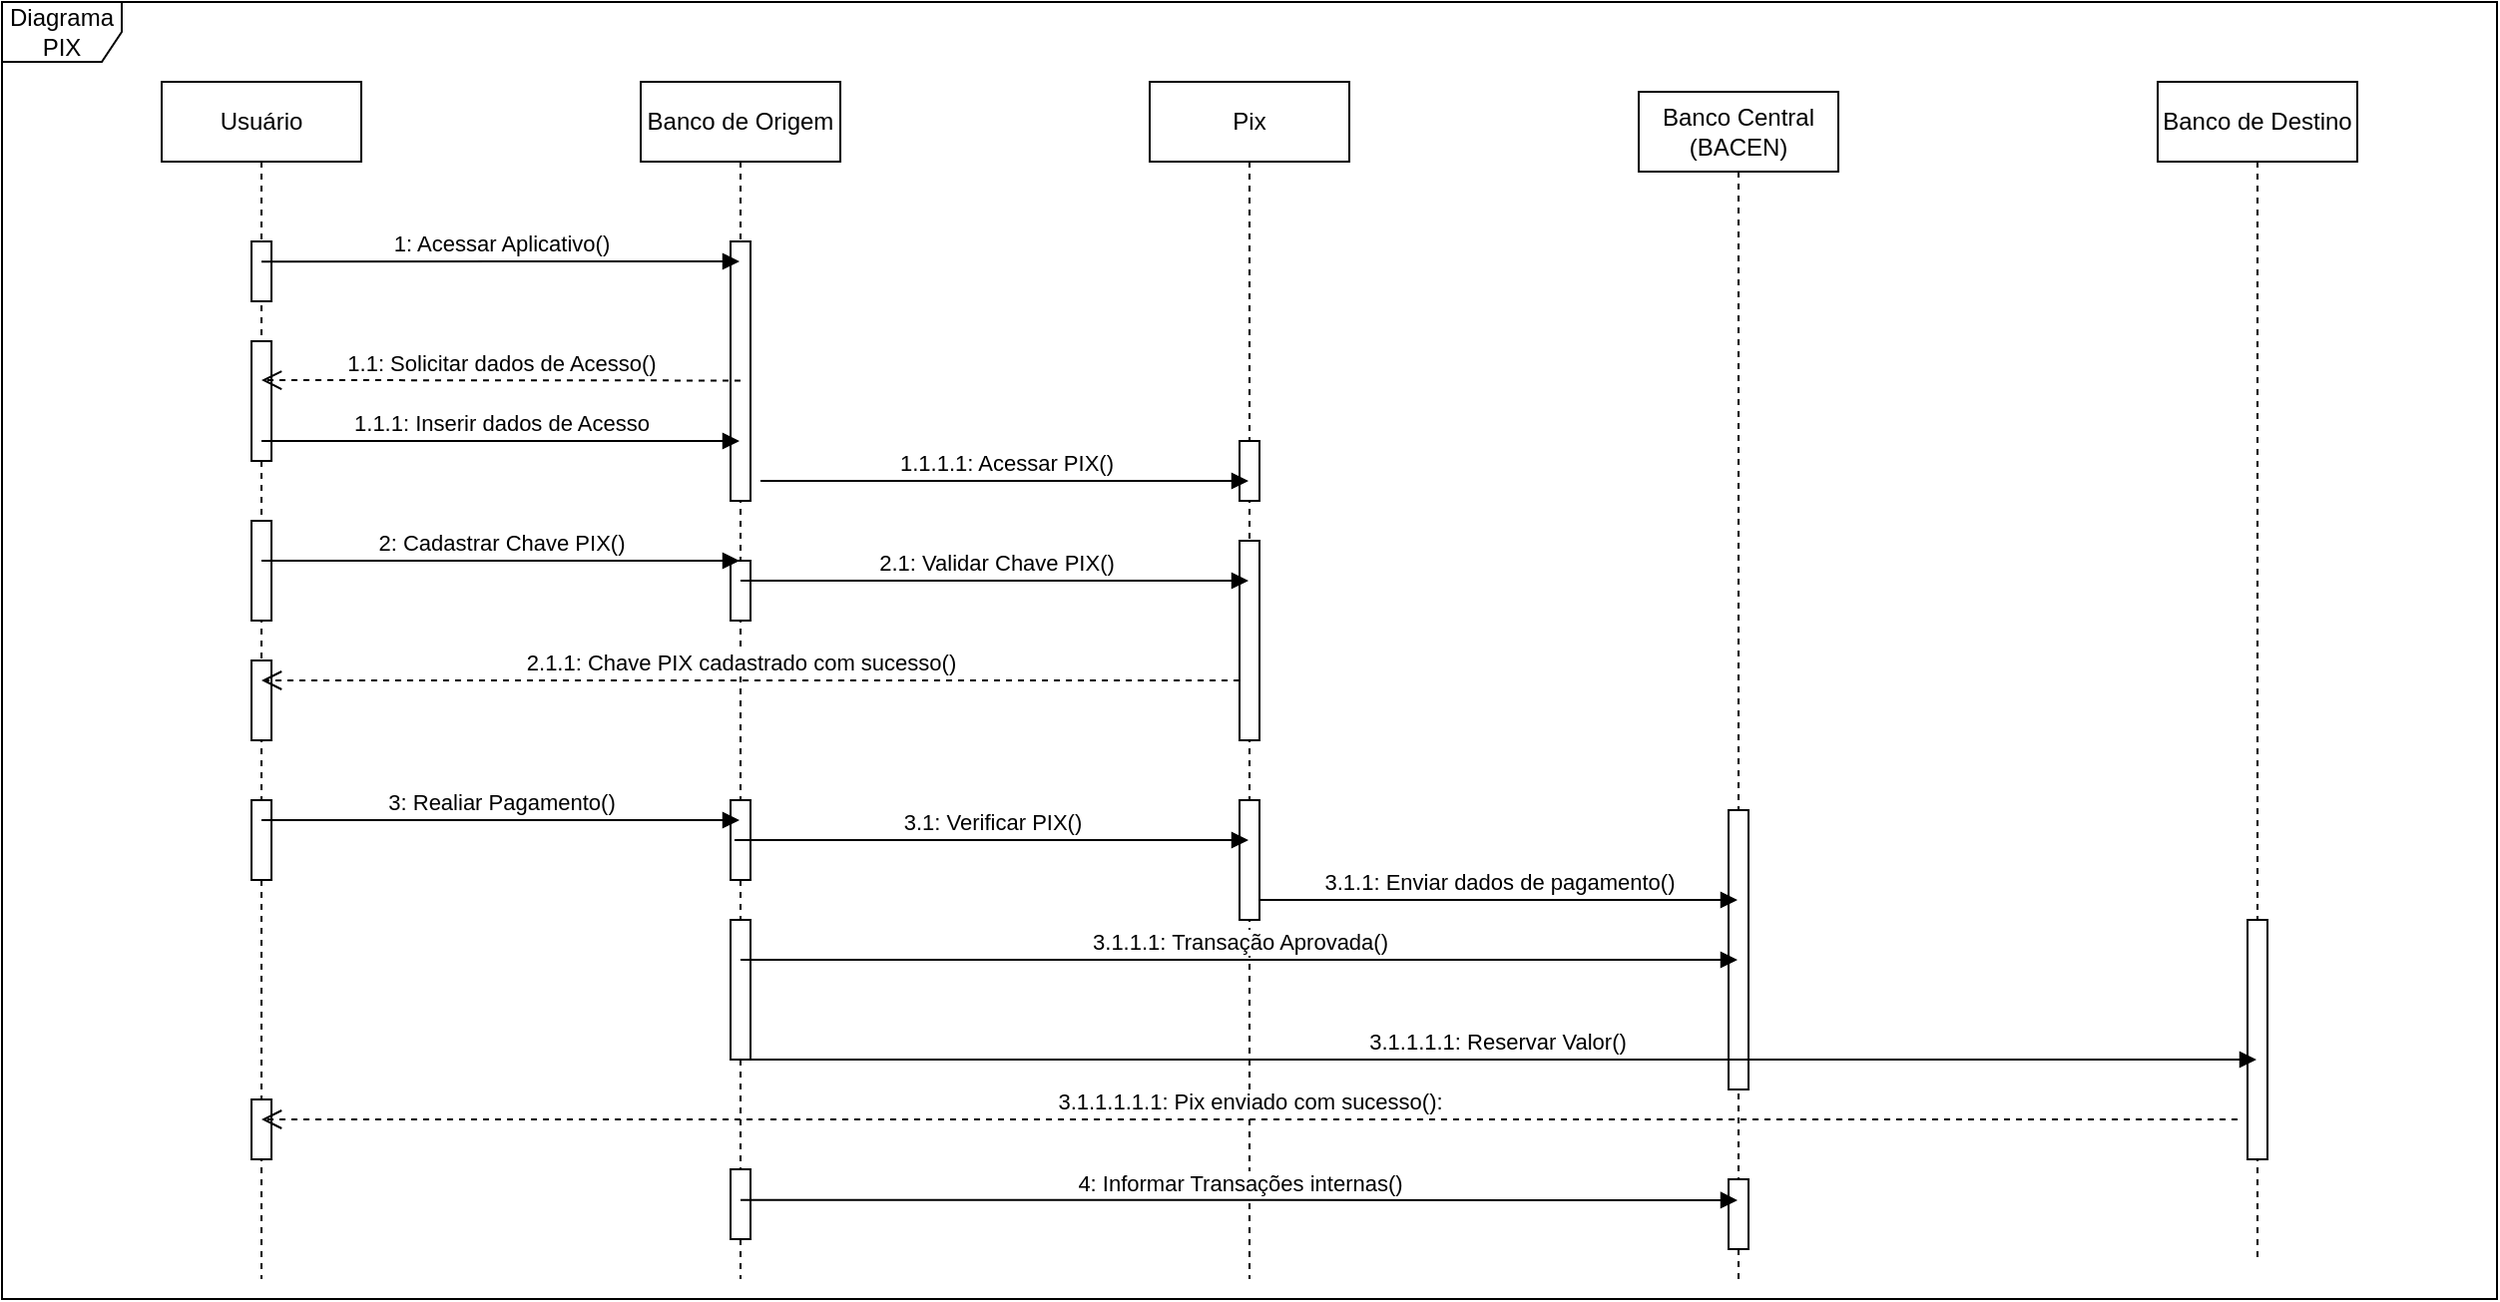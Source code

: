 <mxfile version="21.2.1" type="device">
  <diagram name="Página-1" id="PsRbdIjaO_LaQlZ27BIp">
    <mxGraphModel dx="3254" dy="891" grid="1" gridSize="10" guides="1" tooltips="1" connect="1" arrows="1" fold="1" page="1" pageScale="1" pageWidth="827" pageHeight="1169" math="0" shadow="0">
      <root>
        <mxCell id="0" />
        <mxCell id="1" parent="0" />
        <mxCell id="j151HdxCoLGiwzaft7QE-1" value="Diagrama PIX" style="shape=umlFrame;whiteSpace=wrap;html=1;pointerEvents=0;" vertex="1" parent="1">
          <mxGeometry x="-860" width="1250" height="650" as="geometry" />
        </mxCell>
        <mxCell id="j151HdxCoLGiwzaft7QE-3" value="Usuário" style="shape=umlLifeline;perimeter=lifelinePerimeter;whiteSpace=wrap;html=1;container=1;dropTarget=0;collapsible=0;recursiveResize=0;outlineConnect=0;portConstraint=eastwest;newEdgeStyle={&quot;edgeStyle&quot;:&quot;elbowEdgeStyle&quot;,&quot;elbow&quot;:&quot;vertical&quot;,&quot;curved&quot;:0,&quot;rounded&quot;:0};" vertex="1" parent="1">
          <mxGeometry x="-780" y="40" width="100" height="600" as="geometry" />
        </mxCell>
        <mxCell id="j151HdxCoLGiwzaft7QE-26" value="" style="html=1;points=[];perimeter=orthogonalPerimeter;outlineConnect=0;targetShapes=umlLifeline;portConstraint=eastwest;newEdgeStyle={&quot;edgeStyle&quot;:&quot;elbowEdgeStyle&quot;,&quot;elbow&quot;:&quot;vertical&quot;,&quot;curved&quot;:0,&quot;rounded&quot;:0};" vertex="1" parent="j151HdxCoLGiwzaft7QE-3">
          <mxGeometry x="45" y="80" width="10" height="30" as="geometry" />
        </mxCell>
        <mxCell id="j151HdxCoLGiwzaft7QE-28" value="" style="html=1;points=[];perimeter=orthogonalPerimeter;outlineConnect=0;targetShapes=umlLifeline;portConstraint=eastwest;newEdgeStyle={&quot;edgeStyle&quot;:&quot;elbowEdgeStyle&quot;,&quot;elbow&quot;:&quot;vertical&quot;,&quot;curved&quot;:0,&quot;rounded&quot;:0};" vertex="1" parent="j151HdxCoLGiwzaft7QE-3">
          <mxGeometry x="45" y="130" width="10" height="60" as="geometry" />
        </mxCell>
        <mxCell id="kLDbgMq5NnjNqhSY7N7m-8" value="" style="html=1;points=[];perimeter=orthogonalPerimeter;outlineConnect=0;targetShapes=umlLifeline;portConstraint=eastwest;newEdgeStyle={&quot;edgeStyle&quot;:&quot;elbowEdgeStyle&quot;,&quot;elbow&quot;:&quot;vertical&quot;,&quot;curved&quot;:0,&quot;rounded&quot;:0};" vertex="1" parent="j151HdxCoLGiwzaft7QE-3">
          <mxGeometry x="45" y="220" width="10" height="50" as="geometry" />
        </mxCell>
        <mxCell id="kLDbgMq5NnjNqhSY7N7m-13" value="" style="html=1;points=[];perimeter=orthogonalPerimeter;outlineConnect=0;targetShapes=umlLifeline;portConstraint=eastwest;newEdgeStyle={&quot;edgeStyle&quot;:&quot;elbowEdgeStyle&quot;,&quot;elbow&quot;:&quot;vertical&quot;,&quot;curved&quot;:0,&quot;rounded&quot;:0};" vertex="1" parent="j151HdxCoLGiwzaft7QE-3">
          <mxGeometry x="45" y="290" width="10" height="40" as="geometry" />
        </mxCell>
        <mxCell id="kLDbgMq5NnjNqhSY7N7m-15" value="" style="html=1;points=[];perimeter=orthogonalPerimeter;outlineConnect=0;targetShapes=umlLifeline;portConstraint=eastwest;newEdgeStyle={&quot;edgeStyle&quot;:&quot;elbowEdgeStyle&quot;,&quot;elbow&quot;:&quot;vertical&quot;,&quot;curved&quot;:0,&quot;rounded&quot;:0};" vertex="1" parent="j151HdxCoLGiwzaft7QE-3">
          <mxGeometry x="45" y="360" width="10" height="40" as="geometry" />
        </mxCell>
        <mxCell id="kLDbgMq5NnjNqhSY7N7m-29" value="" style="html=1;points=[];perimeter=orthogonalPerimeter;outlineConnect=0;targetShapes=umlLifeline;portConstraint=eastwest;newEdgeStyle={&quot;edgeStyle&quot;:&quot;elbowEdgeStyle&quot;,&quot;elbow&quot;:&quot;vertical&quot;,&quot;curved&quot;:0,&quot;rounded&quot;:0};" vertex="1" parent="j151HdxCoLGiwzaft7QE-3">
          <mxGeometry x="45" y="510" width="10" height="30" as="geometry" />
        </mxCell>
        <mxCell id="j151HdxCoLGiwzaft7QE-5" value="Banco de Origem" style="shape=umlLifeline;perimeter=lifelinePerimeter;whiteSpace=wrap;html=1;container=1;dropTarget=0;collapsible=0;recursiveResize=0;outlineConnect=0;portConstraint=eastwest;newEdgeStyle={&quot;edgeStyle&quot;:&quot;elbowEdgeStyle&quot;,&quot;elbow&quot;:&quot;vertical&quot;,&quot;curved&quot;:0,&quot;rounded&quot;:0};" vertex="1" parent="1">
          <mxGeometry x="-540" y="40" width="100" height="600" as="geometry" />
        </mxCell>
        <mxCell id="j151HdxCoLGiwzaft7QE-23" value="" style="html=1;points=[];perimeter=orthogonalPerimeter;outlineConnect=0;targetShapes=umlLifeline;portConstraint=eastwest;newEdgeStyle={&quot;edgeStyle&quot;:&quot;elbowEdgeStyle&quot;,&quot;elbow&quot;:&quot;vertical&quot;,&quot;curved&quot;:0,&quot;rounded&quot;:0};" vertex="1" parent="j151HdxCoLGiwzaft7QE-5">
          <mxGeometry x="45" y="80" width="10" height="130" as="geometry" />
        </mxCell>
        <mxCell id="kLDbgMq5NnjNqhSY7N7m-9" value="" style="html=1;points=[];perimeter=orthogonalPerimeter;outlineConnect=0;targetShapes=umlLifeline;portConstraint=eastwest;newEdgeStyle={&quot;edgeStyle&quot;:&quot;elbowEdgeStyle&quot;,&quot;elbow&quot;:&quot;vertical&quot;,&quot;curved&quot;:0,&quot;rounded&quot;:0};" vertex="1" parent="j151HdxCoLGiwzaft7QE-5">
          <mxGeometry x="45" y="240" width="10" height="30" as="geometry" />
        </mxCell>
        <mxCell id="kLDbgMq5NnjNqhSY7N7m-18" value="" style="html=1;points=[];perimeter=orthogonalPerimeter;outlineConnect=0;targetShapes=umlLifeline;portConstraint=eastwest;newEdgeStyle={&quot;edgeStyle&quot;:&quot;elbowEdgeStyle&quot;,&quot;elbow&quot;:&quot;vertical&quot;,&quot;curved&quot;:0,&quot;rounded&quot;:0};" vertex="1" parent="j151HdxCoLGiwzaft7QE-5">
          <mxGeometry x="45" y="360" width="10" height="40" as="geometry" />
        </mxCell>
        <mxCell id="kLDbgMq5NnjNqhSY7N7m-25" value="" style="html=1;points=[];perimeter=orthogonalPerimeter;outlineConnect=0;targetShapes=umlLifeline;portConstraint=eastwest;newEdgeStyle={&quot;edgeStyle&quot;:&quot;elbowEdgeStyle&quot;,&quot;elbow&quot;:&quot;vertical&quot;,&quot;curved&quot;:0,&quot;rounded&quot;:0};" vertex="1" parent="j151HdxCoLGiwzaft7QE-5">
          <mxGeometry x="45" y="420" width="10" height="70" as="geometry" />
        </mxCell>
        <mxCell id="kLDbgMq5NnjNqhSY7N7m-31" value="" style="html=1;points=[];perimeter=orthogonalPerimeter;outlineConnect=0;targetShapes=umlLifeline;portConstraint=eastwest;newEdgeStyle={&quot;edgeStyle&quot;:&quot;elbowEdgeStyle&quot;,&quot;elbow&quot;:&quot;vertical&quot;,&quot;curved&quot;:0,&quot;rounded&quot;:0};" vertex="1" parent="j151HdxCoLGiwzaft7QE-5">
          <mxGeometry x="45" y="545" width="10" height="35" as="geometry" />
        </mxCell>
        <mxCell id="j151HdxCoLGiwzaft7QE-9" value="Pix" style="shape=umlLifeline;perimeter=lifelinePerimeter;whiteSpace=wrap;html=1;container=1;dropTarget=0;collapsible=0;recursiveResize=0;outlineConnect=0;portConstraint=eastwest;newEdgeStyle={&quot;edgeStyle&quot;:&quot;elbowEdgeStyle&quot;,&quot;elbow&quot;:&quot;vertical&quot;,&quot;curved&quot;:0,&quot;rounded&quot;:0};" vertex="1" parent="1">
          <mxGeometry x="-285" y="40" width="100" height="600" as="geometry" />
        </mxCell>
        <mxCell id="kLDbgMq5NnjNqhSY7N7m-5" value="" style="html=1;points=[];perimeter=orthogonalPerimeter;outlineConnect=0;targetShapes=umlLifeline;portConstraint=eastwest;newEdgeStyle={&quot;edgeStyle&quot;:&quot;elbowEdgeStyle&quot;,&quot;elbow&quot;:&quot;vertical&quot;,&quot;curved&quot;:0,&quot;rounded&quot;:0};" vertex="1" parent="j151HdxCoLGiwzaft7QE-9">
          <mxGeometry x="45" y="180" width="10" height="30" as="geometry" />
        </mxCell>
        <mxCell id="kLDbgMq5NnjNqhSY7N7m-11" value="" style="html=1;points=[];perimeter=orthogonalPerimeter;outlineConnect=0;targetShapes=umlLifeline;portConstraint=eastwest;newEdgeStyle={&quot;edgeStyle&quot;:&quot;elbowEdgeStyle&quot;,&quot;elbow&quot;:&quot;vertical&quot;,&quot;curved&quot;:0,&quot;rounded&quot;:0};" vertex="1" parent="j151HdxCoLGiwzaft7QE-9">
          <mxGeometry x="45" y="230" width="10" height="100" as="geometry" />
        </mxCell>
        <mxCell id="kLDbgMq5NnjNqhSY7N7m-20" value="" style="html=1;points=[];perimeter=orthogonalPerimeter;outlineConnect=0;targetShapes=umlLifeline;portConstraint=eastwest;newEdgeStyle={&quot;edgeStyle&quot;:&quot;elbowEdgeStyle&quot;,&quot;elbow&quot;:&quot;vertical&quot;,&quot;curved&quot;:0,&quot;rounded&quot;:0};" vertex="1" parent="j151HdxCoLGiwzaft7QE-9">
          <mxGeometry x="45" y="360" width="10" height="60" as="geometry" />
        </mxCell>
        <mxCell id="j151HdxCoLGiwzaft7QE-10" value="Banco Central (BACEN)" style="shape=umlLifeline;perimeter=lifelinePerimeter;whiteSpace=wrap;html=1;container=1;dropTarget=0;collapsible=0;recursiveResize=0;outlineConnect=0;portConstraint=eastwest;newEdgeStyle={&quot;edgeStyle&quot;:&quot;elbowEdgeStyle&quot;,&quot;elbow&quot;:&quot;vertical&quot;,&quot;curved&quot;:0,&quot;rounded&quot;:0};" vertex="1" parent="1">
          <mxGeometry x="-40" y="45" width="100" height="595" as="geometry" />
        </mxCell>
        <mxCell id="kLDbgMq5NnjNqhSY7N7m-22" value="" style="html=1;points=[];perimeter=orthogonalPerimeter;outlineConnect=0;targetShapes=umlLifeline;portConstraint=eastwest;newEdgeStyle={&quot;edgeStyle&quot;:&quot;elbowEdgeStyle&quot;,&quot;elbow&quot;:&quot;vertical&quot;,&quot;curved&quot;:0,&quot;rounded&quot;:0};" vertex="1" parent="j151HdxCoLGiwzaft7QE-10">
          <mxGeometry x="45" y="360" width="10" height="140" as="geometry" />
        </mxCell>
        <mxCell id="kLDbgMq5NnjNqhSY7N7m-32" value="" style="html=1;points=[];perimeter=orthogonalPerimeter;outlineConnect=0;targetShapes=umlLifeline;portConstraint=eastwest;newEdgeStyle={&quot;edgeStyle&quot;:&quot;elbowEdgeStyle&quot;,&quot;elbow&quot;:&quot;vertical&quot;,&quot;curved&quot;:0,&quot;rounded&quot;:0};" vertex="1" parent="j151HdxCoLGiwzaft7QE-10">
          <mxGeometry x="45" y="545" width="10" height="35" as="geometry" />
        </mxCell>
        <mxCell id="kLDbgMq5NnjNqhSY7N7m-2" value="1.1: Solicitar dados de Acesso()" style="html=1;verticalAlign=bottom;endArrow=open;dashed=1;endSize=8;edgeStyle=elbowEdgeStyle;elbow=vertical;curved=0;rounded=0;" edge="1" parent="1" target="j151HdxCoLGiwzaft7QE-3">
          <mxGeometry relative="1" as="geometry">
            <mxPoint x="-490" y="189.72" as="sourcePoint" />
            <mxPoint x="-570" y="189.72" as="targetPoint" />
          </mxGeometry>
        </mxCell>
        <mxCell id="kLDbgMq5NnjNqhSY7N7m-3" value="1: Acessar Aplicativo()" style="html=1;verticalAlign=bottom;endArrow=block;edgeStyle=elbowEdgeStyle;elbow=vertical;curved=0;rounded=0;" edge="1" parent="1" target="j151HdxCoLGiwzaft7QE-5">
          <mxGeometry width="80" relative="1" as="geometry">
            <mxPoint x="-730" y="130.07" as="sourcePoint" />
            <mxPoint x="-650" y="130.07" as="targetPoint" />
          </mxGeometry>
        </mxCell>
        <mxCell id="kLDbgMq5NnjNqhSY7N7m-4" value="1.1.1: Inserir dados de Acesso" style="html=1;verticalAlign=bottom;endArrow=block;edgeStyle=elbowEdgeStyle;elbow=vertical;curved=0;rounded=0;" edge="1" parent="1" target="j151HdxCoLGiwzaft7QE-5">
          <mxGeometry width="80" relative="1" as="geometry">
            <mxPoint x="-730" y="220" as="sourcePoint" />
            <mxPoint x="-650" y="220" as="targetPoint" />
          </mxGeometry>
        </mxCell>
        <mxCell id="kLDbgMq5NnjNqhSY7N7m-7" value="1.1.1.1: Acessar PIX()" style="html=1;verticalAlign=bottom;endArrow=block;edgeStyle=elbowEdgeStyle;elbow=vertical;curved=0;rounded=0;" edge="1" parent="1" target="j151HdxCoLGiwzaft7QE-9">
          <mxGeometry width="80" relative="1" as="geometry">
            <mxPoint x="-480" y="240" as="sourcePoint" />
            <mxPoint x="-400" y="240" as="targetPoint" />
          </mxGeometry>
        </mxCell>
        <mxCell id="kLDbgMq5NnjNqhSY7N7m-10" value="2: Cadastrar Chave PIX()" style="html=1;verticalAlign=bottom;endArrow=block;edgeStyle=elbowEdgeStyle;elbow=vertical;curved=0;rounded=0;" edge="1" parent="1" target="j151HdxCoLGiwzaft7QE-5">
          <mxGeometry width="80" relative="1" as="geometry">
            <mxPoint x="-730" y="280" as="sourcePoint" />
            <mxPoint x="-650" y="280" as="targetPoint" />
          </mxGeometry>
        </mxCell>
        <mxCell id="kLDbgMq5NnjNqhSY7N7m-12" value="2.1: Validar Chave PIX()" style="html=1;verticalAlign=bottom;endArrow=block;edgeStyle=elbowEdgeStyle;elbow=vertical;curved=0;rounded=0;" edge="1" parent="1" target="j151HdxCoLGiwzaft7QE-9">
          <mxGeometry width="80" relative="1" as="geometry">
            <mxPoint x="-490" y="290" as="sourcePoint" />
            <mxPoint x="-410" y="290" as="targetPoint" />
          </mxGeometry>
        </mxCell>
        <mxCell id="kLDbgMq5NnjNqhSY7N7m-14" value="2.1.1: Chave PIX cadastrado com sucesso()" style="html=1;verticalAlign=bottom;endArrow=open;dashed=1;endSize=8;edgeStyle=elbowEdgeStyle;elbow=vertical;curved=0;rounded=0;" edge="1" parent="1" target="j151HdxCoLGiwzaft7QE-3">
          <mxGeometry x="0.02" relative="1" as="geometry">
            <mxPoint x="-240" y="340" as="sourcePoint" />
            <mxPoint x="-320" y="340" as="targetPoint" />
            <mxPoint as="offset" />
          </mxGeometry>
        </mxCell>
        <mxCell id="kLDbgMq5NnjNqhSY7N7m-17" value="Banco de Destino" style="shape=umlLifeline;perimeter=lifelinePerimeter;whiteSpace=wrap;html=1;container=1;dropTarget=0;collapsible=0;recursiveResize=0;outlineConnect=0;portConstraint=eastwest;newEdgeStyle={&quot;edgeStyle&quot;:&quot;elbowEdgeStyle&quot;,&quot;elbow&quot;:&quot;vertical&quot;,&quot;curved&quot;:0,&quot;rounded&quot;:0};" vertex="1" parent="1">
          <mxGeometry x="220" y="40" width="100" height="590" as="geometry" />
        </mxCell>
        <mxCell id="kLDbgMq5NnjNqhSY7N7m-27" value="" style="html=1;points=[];perimeter=orthogonalPerimeter;outlineConnect=0;targetShapes=umlLifeline;portConstraint=eastwest;newEdgeStyle={&quot;edgeStyle&quot;:&quot;elbowEdgeStyle&quot;,&quot;elbow&quot;:&quot;vertical&quot;,&quot;curved&quot;:0,&quot;rounded&quot;:0};" vertex="1" parent="kLDbgMq5NnjNqhSY7N7m-17">
          <mxGeometry x="45" y="420" width="10" height="120" as="geometry" />
        </mxCell>
        <mxCell id="kLDbgMq5NnjNqhSY7N7m-19" value="3: Realiar Pagamento()" style="html=1;verticalAlign=bottom;endArrow=block;edgeStyle=elbowEdgeStyle;elbow=vertical;curved=0;rounded=0;" edge="1" parent="1" target="j151HdxCoLGiwzaft7QE-5">
          <mxGeometry width="80" relative="1" as="geometry">
            <mxPoint x="-730" y="410" as="sourcePoint" />
            <mxPoint x="-650" y="410" as="targetPoint" />
          </mxGeometry>
        </mxCell>
        <mxCell id="kLDbgMq5NnjNqhSY7N7m-21" value="3.1: Verificar PIX()" style="html=1;verticalAlign=bottom;endArrow=block;edgeStyle=elbowEdgeStyle;elbow=vertical;curved=0;rounded=0;" edge="1" parent="1" target="j151HdxCoLGiwzaft7QE-9">
          <mxGeometry width="80" relative="1" as="geometry">
            <mxPoint x="-493" y="420" as="sourcePoint" />
            <mxPoint x="-413" y="420" as="targetPoint" />
          </mxGeometry>
        </mxCell>
        <mxCell id="kLDbgMq5NnjNqhSY7N7m-24" value="3.1.1: Enviar dados de pagamento()" style="html=1;verticalAlign=bottom;endArrow=block;edgeStyle=elbowEdgeStyle;elbow=vertical;curved=0;rounded=0;" edge="1" parent="1" target="j151HdxCoLGiwzaft7QE-10">
          <mxGeometry width="80" relative="1" as="geometry">
            <mxPoint x="-230" y="450" as="sourcePoint" />
            <mxPoint x="-150" y="450" as="targetPoint" />
          </mxGeometry>
        </mxCell>
        <mxCell id="kLDbgMq5NnjNqhSY7N7m-26" value="3.1.1.1: Transação Aprovada()" style="html=1;verticalAlign=bottom;endArrow=block;edgeStyle=elbowEdgeStyle;elbow=vertical;curved=0;rounded=0;" edge="1" parent="1" target="j151HdxCoLGiwzaft7QE-10">
          <mxGeometry width="80" relative="1" as="geometry">
            <mxPoint x="-490" y="480" as="sourcePoint" />
            <mxPoint x="-410" y="480" as="targetPoint" />
          </mxGeometry>
        </mxCell>
        <mxCell id="kLDbgMq5NnjNqhSY7N7m-28" value="3.1.1.1.1: Reservar Valor()" style="html=1;verticalAlign=bottom;endArrow=block;edgeStyle=elbowEdgeStyle;elbow=vertical;curved=0;rounded=0;" edge="1" parent="1" target="kLDbgMq5NnjNqhSY7N7m-17">
          <mxGeometry width="80" relative="1" as="geometry">
            <mxPoint x="-493" y="530" as="sourcePoint" />
            <mxPoint x="-413" y="530" as="targetPoint" />
          </mxGeometry>
        </mxCell>
        <mxCell id="kLDbgMq5NnjNqhSY7N7m-30" value="3.1.1.1.1.1: Pix enviado com sucesso():" style="html=1;verticalAlign=bottom;endArrow=open;dashed=1;endSize=8;edgeStyle=elbowEdgeStyle;elbow=vertical;curved=0;rounded=0;" edge="1" parent="1" target="j151HdxCoLGiwzaft7QE-3">
          <mxGeometry relative="1" as="geometry">
            <mxPoint x="260" y="560" as="sourcePoint" />
            <mxPoint x="180" y="560" as="targetPoint" />
          </mxGeometry>
        </mxCell>
        <mxCell id="kLDbgMq5NnjNqhSY7N7m-33" value="4: Informar Transações internas()" style="html=1;verticalAlign=bottom;endArrow=block;edgeStyle=elbowEdgeStyle;elbow=vertical;curved=0;rounded=0;" edge="1" parent="1" target="j151HdxCoLGiwzaft7QE-10">
          <mxGeometry width="80" relative="1" as="geometry">
            <mxPoint x="-490" y="600.33" as="sourcePoint" />
            <mxPoint x="-410" y="600.33" as="targetPoint" />
          </mxGeometry>
        </mxCell>
      </root>
    </mxGraphModel>
  </diagram>
</mxfile>
